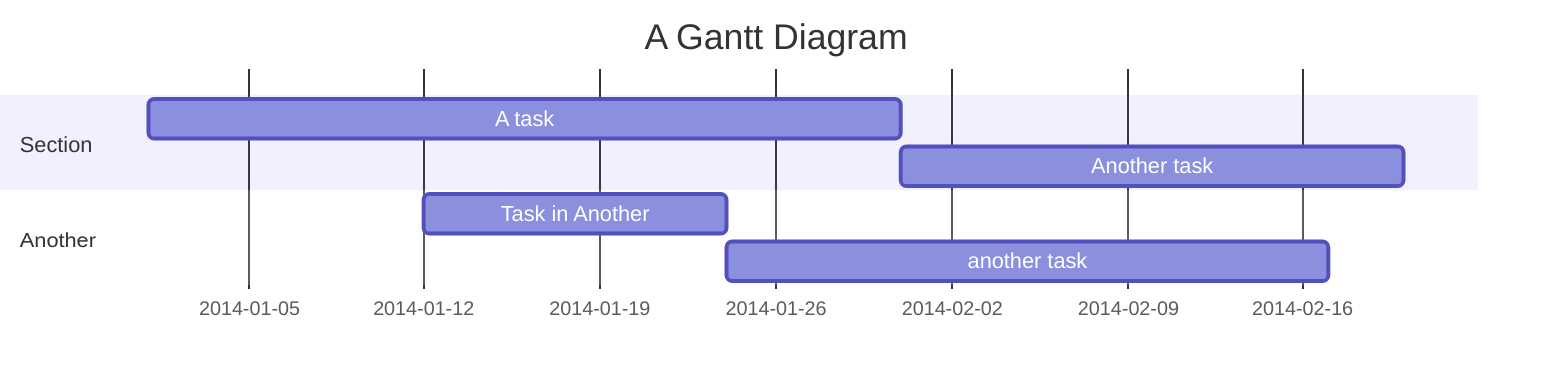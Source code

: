 gantt
    title A Gantt Diagram
    dateFormat YYYY-MM-DD
    section Section
        A task          :a1, 2014-01-01, 30d
        Another task    :after a1, 20d
    section Another
        Task in Another :2014-01-12, 12d
        another task    :24d